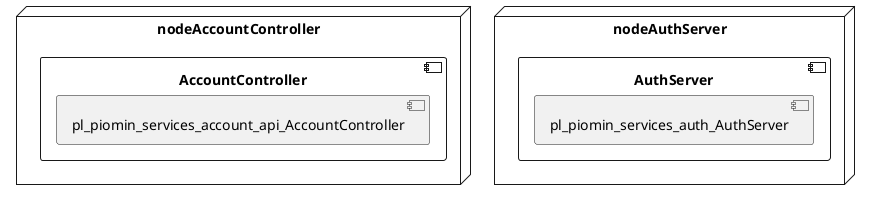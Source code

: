 @startuml
skinparam fixCircleLabelOverlapping true
skinparam componentStyle uml2
node nodeAccountController {
component AccountController {
[pl_piomin_services_account_api_AccountController] [[piomin-sample-spring-oauth2-microservices.system#_I2hNAMFwEe68ffNpdRZjzQ]]
}
}
node nodeAuthServer {
component AuthServer {
[pl_piomin_services_auth_AuthServer] [[piomin-sample-spring-oauth2-microservices.system#_I2hNAMFwEe68ffNpdRZjzQ]]
}
}

@enduml
